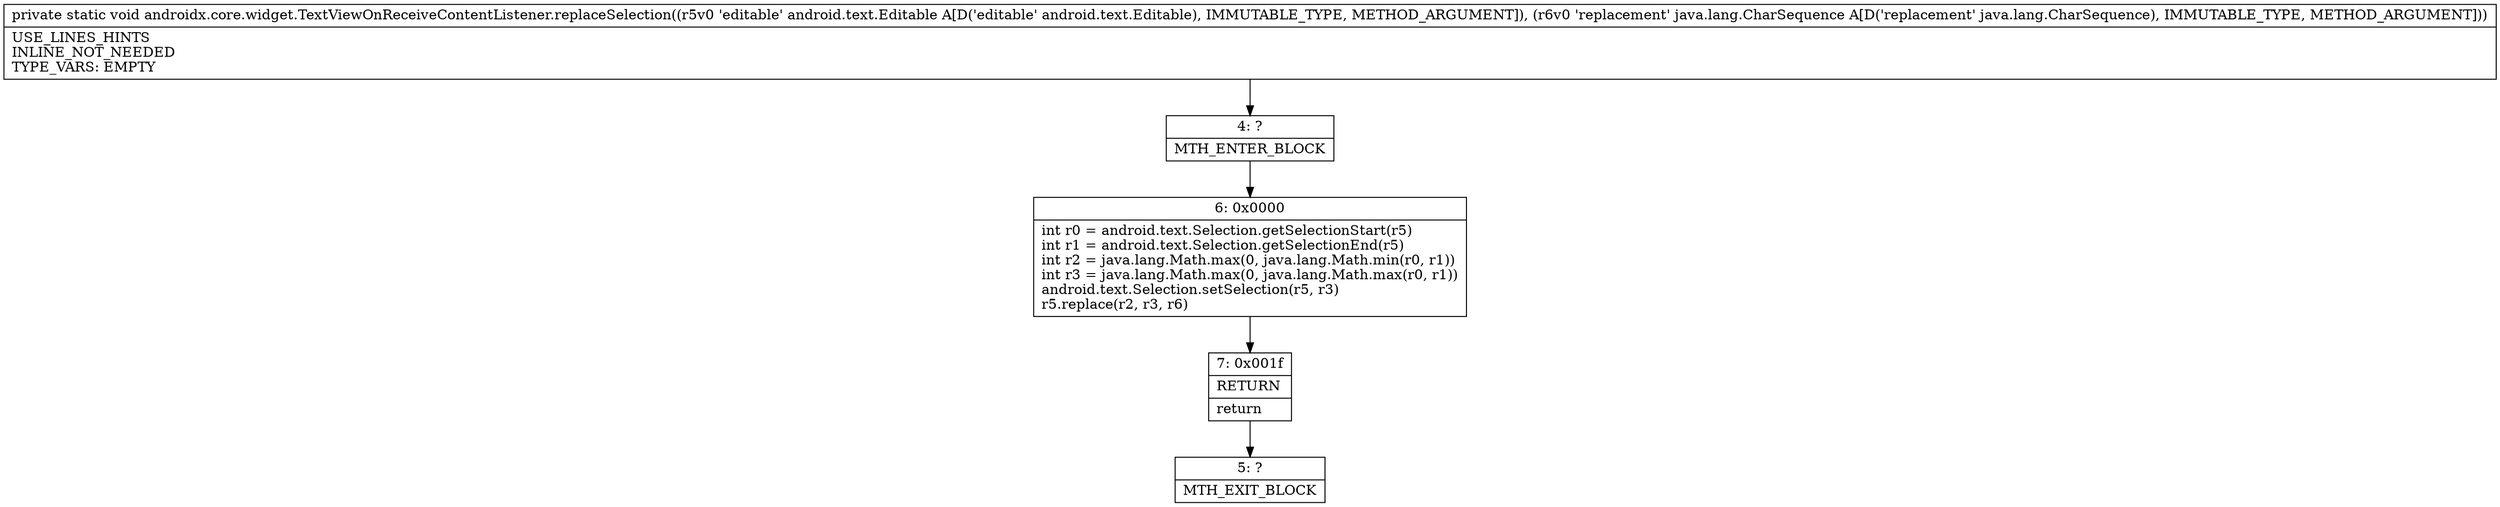 digraph "CFG forandroidx.core.widget.TextViewOnReceiveContentListener.replaceSelection(Landroid\/text\/Editable;Ljava\/lang\/CharSequence;)V" {
Node_4 [shape=record,label="{4\:\ ?|MTH_ENTER_BLOCK\l}"];
Node_6 [shape=record,label="{6\:\ 0x0000|int r0 = android.text.Selection.getSelectionStart(r5)\lint r1 = android.text.Selection.getSelectionEnd(r5)\lint r2 = java.lang.Math.max(0, java.lang.Math.min(r0, r1))\lint r3 = java.lang.Math.max(0, java.lang.Math.max(r0, r1))\landroid.text.Selection.setSelection(r5, r3)\lr5.replace(r2, r3, r6)\l}"];
Node_7 [shape=record,label="{7\:\ 0x001f|RETURN\l|return\l}"];
Node_5 [shape=record,label="{5\:\ ?|MTH_EXIT_BLOCK\l}"];
MethodNode[shape=record,label="{private static void androidx.core.widget.TextViewOnReceiveContentListener.replaceSelection((r5v0 'editable' android.text.Editable A[D('editable' android.text.Editable), IMMUTABLE_TYPE, METHOD_ARGUMENT]), (r6v0 'replacement' java.lang.CharSequence A[D('replacement' java.lang.CharSequence), IMMUTABLE_TYPE, METHOD_ARGUMENT]))  | USE_LINES_HINTS\lINLINE_NOT_NEEDED\lTYPE_VARS: EMPTY\l}"];
MethodNode -> Node_4;Node_4 -> Node_6;
Node_6 -> Node_7;
Node_7 -> Node_5;
}

